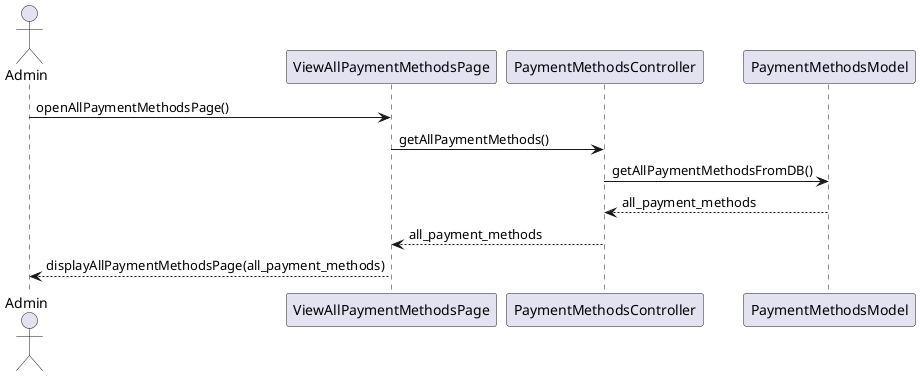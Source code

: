 @startuml
actor Admin as act
participant ViewAllPaymentMethodsPage as view
participant PaymentMethodsController as ctrl
participant PaymentMethodsModel as model

act -> view: openAllPaymentMethodsPage()
view -> ctrl: getAllPaymentMethods()
ctrl -> model: getAllPaymentMethodsFromDB()
ctrl <-- model: all_payment_methods
view <-- ctrl: all_payment_methods
act <-- view: displayAllPaymentMethodsPage(all_payment_methods)

@enduml